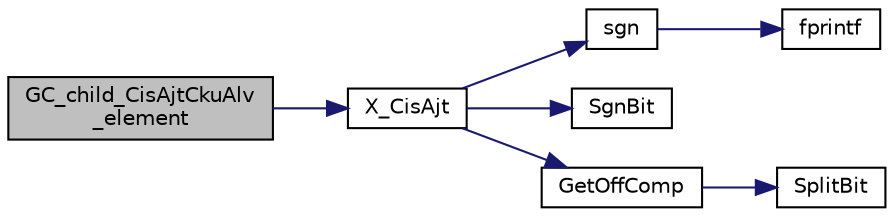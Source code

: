 digraph "GC_child_CisAjtCkuAlv_element"
{
 // INTERACTIVE_SVG=YES
  edge [fontname="Helvetica",fontsize="10",labelfontname="Helvetica",labelfontsize="10"];
  node [fontname="Helvetica",fontsize="10",shape=record];
  rankdir="LR";
  Node1 [label="GC_child_CisAjtCkuAlv\l_element",height=0.2,width=0.4,color="black", fillcolor="grey75", style="filled", fontcolor="black"];
  Node1 -> Node2 [color="midnightblue",fontsize="10",style="solid",fontname="Helvetica"];
  Node2 [label="X_CisAjt",height=0.2,width=0.4,color="black", fillcolor="white", style="filled",URL="$mltply_8c.html#a7a06ee438e6410e395f2d2142529bb34"];
  Node2 -> Node3 [color="midnightblue",fontsize="10",style="solid",fontname="Helvetica"];
  Node3 [label="sgn",height=0.2,width=0.4,color="black", fillcolor="white", style="filled",URL="$sgn_8h.html#a8a30f55fd2823810152933258e2f138d"];
  Node3 -> Node4 [color="midnightblue",fontsize="10",style="solid",fontname="Helvetica"];
  Node4 [label="fprintf",height=0.2,width=0.4,color="black", fillcolor="white", style="filled",URL="$xfreemem__large_8c.html#a5c1bb0da45eec945c4cc3233c7d8427e"];
  Node2 -> Node5 [color="midnightblue",fontsize="10",style="solid",fontname="Helvetica"];
  Node5 [label="SgnBit",height=0.2,width=0.4,color="black", fillcolor="white", style="filled",URL="$bitcalc_8c.html#a7217ccf6f49458f399f3266ba4bafffb"];
  Node2 -> Node6 [color="midnightblue",fontsize="10",style="solid",fontname="Helvetica"];
  Node6 [label="GetOffComp",height=0.2,width=0.4,color="black", fillcolor="white", style="filled",URL="$bitcalc_8c.html#ad51df85af8483eabad4118703003fc46"];
  Node6 -> Node7 [color="midnightblue",fontsize="10",style="solid",fontname="Helvetica"];
  Node7 [label="SplitBit",height=0.2,width=0.4,color="black", fillcolor="white", style="filled",URL="$bitcalc_8c.html#ab40eb71d64770d5a59334e8c0aed3d50"];
}
